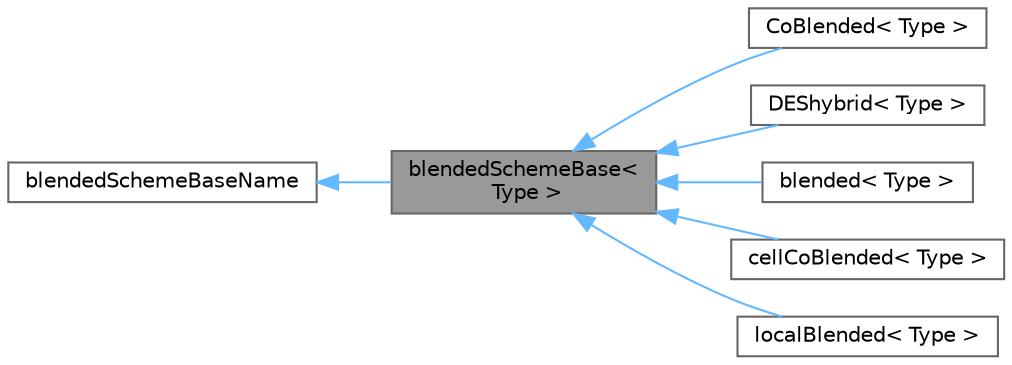digraph "blendedSchemeBase&lt; Type &gt;"
{
 // LATEX_PDF_SIZE
  bgcolor="transparent";
  edge [fontname=Helvetica,fontsize=10,labelfontname=Helvetica,labelfontsize=10];
  node [fontname=Helvetica,fontsize=10,shape=box,height=0.2,width=0.4];
  rankdir="LR";
  Node1 [id="Node000001",label="blendedSchemeBase\<\l Type \>",height=0.2,width=0.4,color="gray40", fillcolor="grey60", style="filled", fontcolor="black",tooltip="Base class for blended schemes to provide access to the blending factor surface field."];
  Node2 -> Node1 [id="edge1_Node000001_Node000002",dir="back",color="steelblue1",style="solid",tooltip=" "];
  Node2 [id="Node000002",label="blendedSchemeBaseName",height=0.2,width=0.4,color="gray40", fillcolor="white", style="filled",tooltip=" "];
  Node1 -> Node3 [id="edge2_Node000001_Node000003",dir="back",color="steelblue1",style="solid",tooltip=" "];
  Node3 [id="Node000003",label="CoBlended\< Type \>",height=0.2,width=0.4,color="gray40", fillcolor="white", style="filled",URL="$classFoam_1_1CoBlended.html",tooltip="Two-scheme Courant number based blending differencing scheme."];
  Node1 -> Node4 [id="edge3_Node000001_Node000004",dir="back",color="steelblue1",style="solid",tooltip=" "];
  Node4 [id="Node000004",label="DEShybrid\< Type \>",height=0.2,width=0.4,color="gray40", fillcolor="white", style="filled",URL="$classFoam_1_1DEShybrid.html",tooltip="Improved hybrid convection scheme of Travin et al. for hybrid RAS/LES calculations with enhanced Grey..."];
  Node1 -> Node5 [id="edge4_Node000001_Node000005",dir="back",color="steelblue1",style="solid",tooltip=" "];
  Node5 [id="Node000005",label="blended\< Type \>",height=0.2,width=0.4,color="gray40", fillcolor="white", style="filled",URL="$classFoam_1_1blended.html",tooltip="linear/upwind blended differencing scheme."];
  Node1 -> Node6 [id="edge5_Node000001_Node000006",dir="back",color="steelblue1",style="solid",tooltip=" "];
  Node6 [id="Node000006",label="cellCoBlended\< Type \>",height=0.2,width=0.4,color="gray40", fillcolor="white", style="filled",URL="$classFoam_1_1cellCoBlended.html",tooltip="Two-scheme cell-based Courant number based blending differencing scheme."];
  Node1 -> Node7 [id="edge6_Node000001_Node000007",dir="back",color="steelblue1",style="solid",tooltip=" "];
  Node7 [id="Node000007",label="localBlended\< Type \>",height=0.2,width=0.4,color="gray40", fillcolor="white", style="filled",URL="$classFoam_1_1localBlended.html",tooltip="Two-scheme localBlended differencing scheme."];
}
